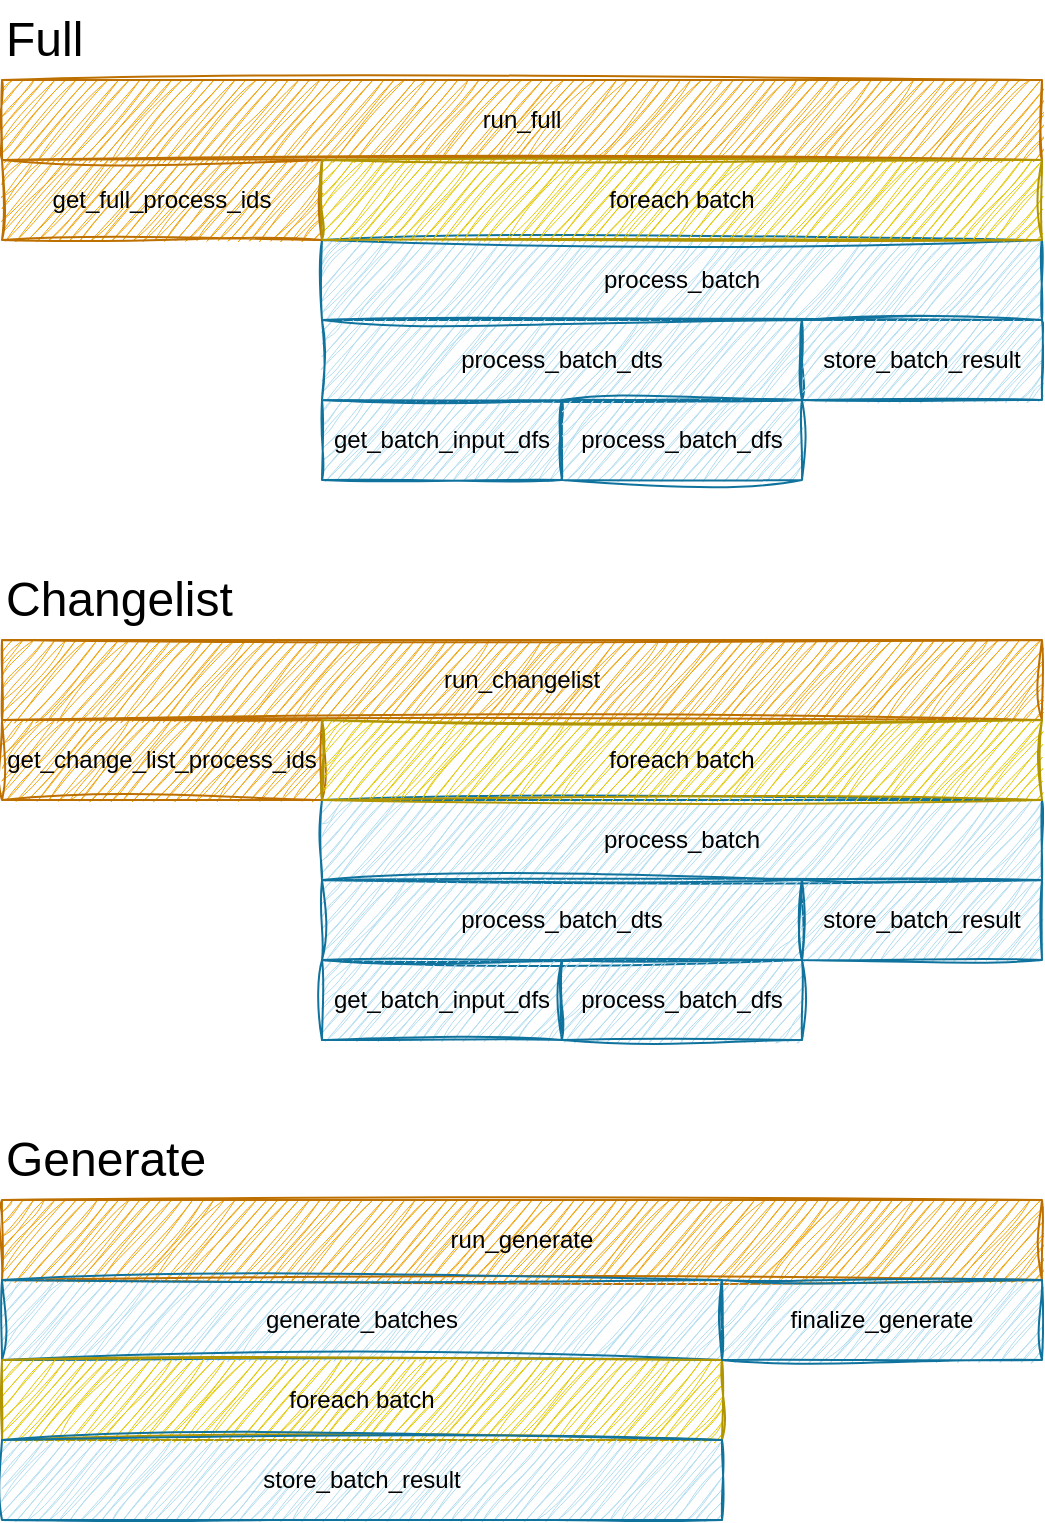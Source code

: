 <mxfile>
    <diagram id="_LABzlGnOxJPrFOFE8tK" name="run_full">
        <mxGraphModel dx="1434" dy="806" grid="1" gridSize="10" guides="1" tooltips="1" connect="1" arrows="1" fold="1" page="1" pageScale="1" pageWidth="850" pageHeight="1100" background="#ffffff" math="0" shadow="0">
            <root>
                <mxCell id="0"/>
                <mxCell id="1" parent="0"/>
                <mxCell id="2" value="run_full" style="rounded=0;whiteSpace=wrap;html=1;fillColor=#f0a30a;strokeColor=#BD7000;strokeWidth=1;perimeterSpacing=0;glass=0;sketch=1;curveFitting=1;jiggle=2;shadow=0;fontColor=#000000;" parent="1" vertex="1">
                    <mxGeometry x="40" y="40" width="520" height="40" as="geometry"/>
                </mxCell>
                <mxCell id="3" value="get_full_process_ids" style="rounded=0;whiteSpace=wrap;html=1;fillColor=#f0a30a;strokeColor=#BD7000;strokeWidth=1;perimeterSpacing=0;glass=0;sketch=1;curveFitting=1;jiggle=2;shadow=0;fontColor=#000000;" parent="1" vertex="1">
                    <mxGeometry x="40" y="80" width="160" height="40" as="geometry"/>
                </mxCell>
                <mxCell id="4" value="process_batch" style="rounded=0;whiteSpace=wrap;html=1;fillColor=#b1ddf0;strokeColor=#10739e;strokeWidth=1;perimeterSpacing=0;glass=0;sketch=1;curveFitting=1;jiggle=2;shadow=0;" parent="1" vertex="1">
                    <mxGeometry x="200" y="120" width="360" height="40" as="geometry"/>
                </mxCell>
                <mxCell id="5" value="foreach batch" style="rounded=0;whiteSpace=wrap;html=1;strokeWidth=1;perimeterSpacing=0;glass=0;sketch=1;curveFitting=1;jiggle=2;shadow=0;fillColor=#e3c800;strokeColor=#B09500;fontColor=#000000;" parent="1" vertex="1">
                    <mxGeometry x="200" y="80" width="360" height="40" as="geometry"/>
                </mxCell>
                <mxCell id="6" value="process_batch_dts" style="rounded=0;whiteSpace=wrap;html=1;fillColor=#b1ddf0;strokeColor=#10739e;strokeWidth=1;perimeterSpacing=0;glass=0;sketch=1;curveFitting=1;jiggle=2;shadow=0;" parent="1" vertex="1">
                    <mxGeometry x="200" y="160" width="240" height="40" as="geometry"/>
                </mxCell>
                <mxCell id="7" value="store_batch_result" style="rounded=0;whiteSpace=wrap;html=1;fillColor=#b1ddf0;strokeColor=#10739e;strokeWidth=1;perimeterSpacing=0;glass=0;sketch=1;curveFitting=1;jiggle=2;shadow=0;" parent="1" vertex="1">
                    <mxGeometry x="440" y="160" width="120" height="40" as="geometry"/>
                </mxCell>
                <mxCell id="8" value="get_batch_input_dfs" style="rounded=0;whiteSpace=wrap;html=1;fillColor=#b1ddf0;strokeColor=#10739e;strokeWidth=1;perimeterSpacing=0;glass=0;sketch=1;curveFitting=1;jiggle=2;shadow=0;" parent="1" vertex="1">
                    <mxGeometry x="200" y="200" width="120" height="40" as="geometry"/>
                </mxCell>
                <mxCell id="9" value="process_batch_dfs" style="rounded=0;whiteSpace=wrap;html=1;fillColor=#b1ddf0;strokeColor=#10739e;strokeWidth=1;perimeterSpacing=0;glass=0;sketch=1;curveFitting=1;jiggle=2;shadow=0;" parent="1" vertex="1">
                    <mxGeometry x="320" y="200" width="120" height="40" as="geometry"/>
                </mxCell>
                <mxCell id="GeVadQ1i7Gmi9rNTnFdB-9" value="run_changelist" style="rounded=0;whiteSpace=wrap;html=1;fillColor=#f0a30a;strokeColor=#BD7000;strokeWidth=1;perimeterSpacing=0;glass=0;sketch=1;curveFitting=1;jiggle=2;shadow=0;fontColor=#000000;" parent="1" vertex="1">
                    <mxGeometry x="40" y="320" width="520" height="40" as="geometry"/>
                </mxCell>
                <mxCell id="GeVadQ1i7Gmi9rNTnFdB-10" value="get_change_list_process_ids" style="rounded=0;whiteSpace=wrap;html=1;fillColor=#f0a30a;strokeColor=#BD7000;strokeWidth=1;perimeterSpacing=0;glass=0;sketch=1;curveFitting=1;jiggle=2;shadow=0;fontColor=#000000;" parent="1" vertex="1">
                    <mxGeometry x="40" y="360" width="160" height="40" as="geometry"/>
                </mxCell>
                <mxCell id="GeVadQ1i7Gmi9rNTnFdB-11" value="process_batch" style="rounded=0;whiteSpace=wrap;html=1;fillColor=#b1ddf0;strokeColor=#10739e;strokeWidth=1;perimeterSpacing=0;glass=0;sketch=1;curveFitting=1;jiggle=2;shadow=0;" parent="1" vertex="1">
                    <mxGeometry x="200" y="400" width="360" height="40" as="geometry"/>
                </mxCell>
                <mxCell id="GeVadQ1i7Gmi9rNTnFdB-12" value="foreach batch" style="rounded=0;whiteSpace=wrap;html=1;fillColor=#e3c800;strokeColor=#B09500;fontColor=#000000;strokeWidth=1;perimeterSpacing=0;glass=0;sketch=1;curveFitting=1;jiggle=2;shadow=0;" parent="1" vertex="1">
                    <mxGeometry x="200" y="360" width="360" height="40" as="geometry"/>
                </mxCell>
                <mxCell id="GeVadQ1i7Gmi9rNTnFdB-13" value="process_batch_dts" style="rounded=0;whiteSpace=wrap;html=1;fillColor=#b1ddf0;strokeColor=#10739e;strokeWidth=1;perimeterSpacing=0;glass=0;sketch=1;curveFitting=1;jiggle=2;shadow=0;" parent="1" vertex="1">
                    <mxGeometry x="200" y="440" width="240" height="40" as="geometry"/>
                </mxCell>
                <mxCell id="GeVadQ1i7Gmi9rNTnFdB-15" value="get_batch_input_dfs" style="rounded=0;whiteSpace=wrap;html=1;fillColor=#b1ddf0;strokeColor=#10739e;strokeWidth=1;perimeterSpacing=0;glass=0;sketch=1;curveFitting=1;jiggle=2;shadow=0;" parent="1" vertex="1">
                    <mxGeometry x="200" y="480" width="120" height="40" as="geometry"/>
                </mxCell>
                <mxCell id="GeVadQ1i7Gmi9rNTnFdB-16" value="process_batch_dfs" style="rounded=0;whiteSpace=wrap;html=1;fillColor=#b1ddf0;strokeColor=#10739e;strokeWidth=1;perimeterSpacing=0;glass=0;sketch=1;curveFitting=1;jiggle=2;shadow=0;" parent="1" vertex="1">
                    <mxGeometry x="320" y="480" width="120" height="40" as="geometry"/>
                </mxCell>
                <mxCell id="10" value="store_batch_result" style="rounded=0;whiteSpace=wrap;html=1;fillColor=#b1ddf0;strokeColor=#10739e;strokeWidth=1;perimeterSpacing=0;glass=0;sketch=1;curveFitting=1;jiggle=2;shadow=0;" parent="1" vertex="1">
                    <mxGeometry x="440" y="440" width="120" height="40" as="geometry"/>
                </mxCell>
                <mxCell id="11" value="run_generate" style="rounded=0;whiteSpace=wrap;html=1;fillColor=#f0a30a;strokeColor=#BD7000;strokeWidth=1;perimeterSpacing=0;glass=0;sketch=1;curveFitting=1;jiggle=2;shadow=0;fontColor=#000000;" parent="1" vertex="1">
                    <mxGeometry x="40" y="600" width="520" height="40" as="geometry"/>
                </mxCell>
                <mxCell id="13" value="generate_batches" style="rounded=0;whiteSpace=wrap;html=1;fillColor=#b1ddf0;strokeColor=#10739e;strokeWidth=1;perimeterSpacing=0;glass=0;sketch=1;curveFitting=1;jiggle=2;shadow=0;" parent="1" vertex="1">
                    <mxGeometry x="40" y="640" width="360" height="40" as="geometry"/>
                </mxCell>
                <mxCell id="14" value="foreach batch" style="rounded=0;whiteSpace=wrap;html=1;fillColor=#e3c800;strokeColor=#B09500;fontColor=#000000;strokeWidth=1;perimeterSpacing=0;glass=0;sketch=1;curveFitting=1;jiggle=2;shadow=0;" parent="1" vertex="1">
                    <mxGeometry x="40" y="680" width="360" height="40" as="geometry"/>
                </mxCell>
                <mxCell id="18" value="store_batch_result" style="rounded=0;whiteSpace=wrap;html=1;fillColor=#b1ddf0;strokeColor=#10739e;strokeWidth=1;perimeterSpacing=0;glass=0;sketch=1;curveFitting=1;jiggle=2;shadow=0;" parent="1" vertex="1">
                    <mxGeometry x="40" y="720" width="360" height="40" as="geometry"/>
                </mxCell>
                <mxCell id="19" value="finalize_generate" style="rounded=0;whiteSpace=wrap;html=1;fillColor=#b1ddf0;strokeColor=#10739e;strokeWidth=1;perimeterSpacing=0;glass=0;sketch=1;curveFitting=1;jiggle=2;shadow=0;" parent="1" vertex="1">
                    <mxGeometry x="400" y="640" width="160" height="40" as="geometry"/>
                </mxCell>
                <mxCell id="20" value="Full" style="text;html=1;strokeColor=none;fillColor=none;align=left;verticalAlign=middle;whiteSpace=wrap;rounded=0;fontSize=24;" vertex="1" parent="1">
                    <mxGeometry x="40" width="280" height="40" as="geometry"/>
                </mxCell>
                <mxCell id="21" value="Changelist" style="text;html=1;strokeColor=none;fillColor=none;align=left;verticalAlign=middle;whiteSpace=wrap;rounded=0;fontSize=24;" vertex="1" parent="1">
                    <mxGeometry x="40" y="280" width="280" height="40" as="geometry"/>
                </mxCell>
                <mxCell id="22" value="Generate" style="text;html=1;strokeColor=none;fillColor=none;align=left;verticalAlign=middle;whiteSpace=wrap;rounded=0;fontSize=24;" vertex="1" parent="1">
                    <mxGeometry x="40" y="560" width="280" height="40" as="geometry"/>
                </mxCell>
            </root>
        </mxGraphModel>
    </diagram>
</mxfile>